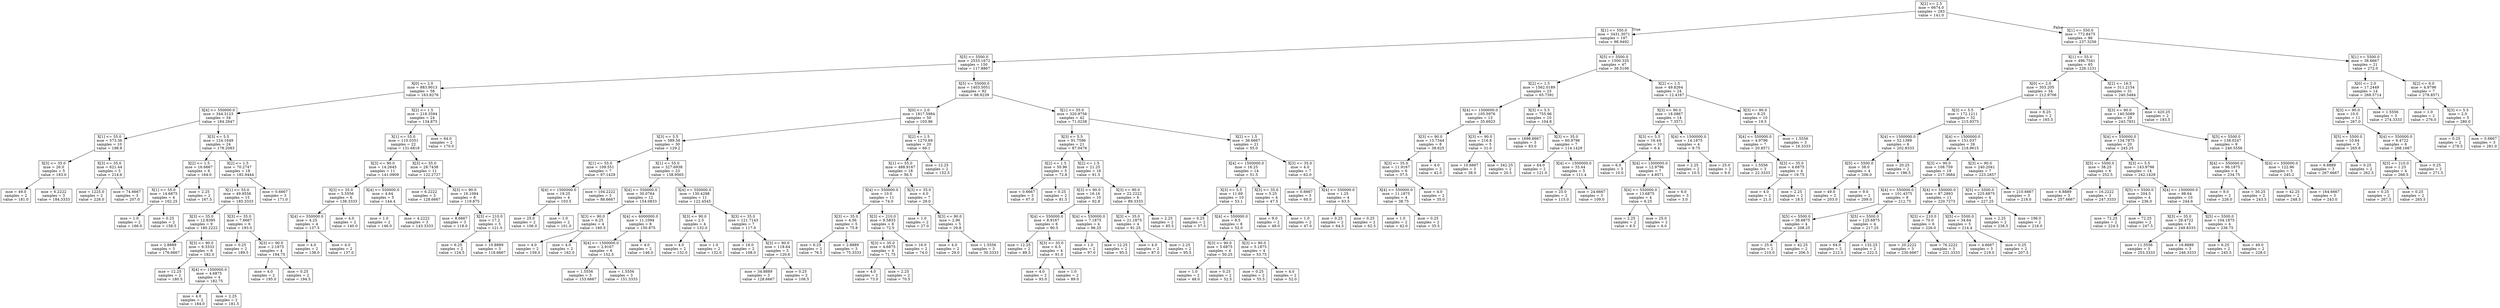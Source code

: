 digraph Tree {
node [shape=box] ;
0 [label="X[2] <= 2.5\nmse = 6674.0\nsamples = 283\nvalue = 141.0"] ;
1 [label="X[1] <= 550.0\nmse = 3431.3071\nsamples = 197\nvalue = 98.9492"] ;
0 -> 1 [labeldistance=2.5, labelangle=45, headlabel="True"] ;
2 [label="X[5] <= 5500.0\nmse = 2533.1672\nsamples = 150\nvalue = 117.8867"] ;
1 -> 2 ;
3 [label="X[0] <= 2.0\nmse = 883.9013\nsamples = 58\nvalue = 163.8276"] ;
2 -> 3 ;
4 [label="X[4] <= 550000.0\nmse = 344.3123\nsamples = 34\nvalue = 184.2647"] ;
3 -> 4 ;
5 [label="X[1] <= 55.0\nmse = 573.36\nsamples = 10\nvalue = 198.8"] ;
4 -> 5 ;
6 [label="X[3] <= 35.0\nmse = 26.0\nsamples = 5\nvalue = 183.0"] ;
5 -> 6 ;
7 [label="mse = 49.0\nsamples = 2\nvalue = 181.0"] ;
6 -> 7 ;
8 [label="mse = 6.2222\nsamples = 3\nvalue = 184.3333"] ;
6 -> 8 ;
9 [label="X[3] <= 35.0\nmse = 621.44\nsamples = 5\nvalue = 214.6"] ;
5 -> 9 ;
10 [label="mse = 1225.0\nsamples = 2\nvalue = 226.0"] ;
9 -> 10 ;
11 [label="mse = 74.6667\nsamples = 3\nvalue = 207.0"] ;
9 -> 11 ;
12 [label="X[3] <= 5.5\nmse = 124.1649\nsamples = 24\nvalue = 178.2083"] ;
4 -> 12 ;
13 [label="X[2] <= 1.5\nmse = 16.6667\nsamples = 6\nvalue = 164.0"] ;
12 -> 13 ;
14 [label="X[1] <= 55.0\nmse = 14.6875\nsamples = 4\nvalue = 162.25"] ;
13 -> 14 ;
15 [label="mse = 1.0\nsamples = 2\nvalue = 166.0"] ;
14 -> 15 ;
16 [label="mse = 0.25\nsamples = 2\nvalue = 158.5"] ;
14 -> 16 ;
17 [label="mse = 2.25\nsamples = 2\nvalue = 167.5"] ;
13 -> 17 ;
18 [label="X[2] <= 1.5\nmse = 70.2747\nsamples = 18\nvalue = 182.9444"] ;
12 -> 18 ;
19 [label="X[1] <= 55.0\nmse = 49.9556\nsamples = 15\nvalue = 185.3333"] ;
18 -> 19 ;
20 [label="X[3] <= 35.0\nmse = 12.8395\nsamples = 9\nvalue = 180.2222"] ;
19 -> 20 ;
21 [label="mse = 2.8889\nsamples = 3\nvalue = 176.6667"] ;
20 -> 21 ;
22 [label="X[3] <= 90.0\nmse = 8.3333\nsamples = 6\nvalue = 182.0"] ;
20 -> 22 ;
23 [label="mse = 12.25\nsamples = 2\nvalue = 180.5"] ;
22 -> 23 ;
24 [label="X[4] <= 1500000.0\nmse = 4.6875\nsamples = 4\nvalue = 182.75"] ;
22 -> 24 ;
25 [label="mse = 4.0\nsamples = 2\nvalue = 184.0"] ;
24 -> 25 ;
26 [label="mse = 2.25\nsamples = 2\nvalue = 181.5"] ;
24 -> 26 ;
27 [label="X[3] <= 35.0\nmse = 7.6667\nsamples = 6\nvalue = 193.0"] ;
19 -> 27 ;
28 [label="mse = 0.25\nsamples = 2\nvalue = 189.5"] ;
27 -> 28 ;
29 [label="X[3] <= 90.0\nmse = 2.1875\nsamples = 4\nvalue = 194.75"] ;
27 -> 29 ;
30 [label="mse = 4.0\nsamples = 2\nvalue = 195.0"] ;
29 -> 30 ;
31 [label="mse = 0.25\nsamples = 2\nvalue = 194.5"] ;
29 -> 31 ;
32 [label="mse = 0.6667\nsamples = 3\nvalue = 171.0"] ;
18 -> 32 ;
33 [label="X[2] <= 1.5\nmse = 218.3594\nsamples = 24\nvalue = 134.875"] ;
3 -> 33 ;
34 [label="X[1] <= 55.0\nmse = 110.0351\nsamples = 22\nvalue = 131.6818"] ;
33 -> 34 ;
35 [label="X[3] <= 90.0\nmse = 14.2645\nsamples = 11\nvalue = 141.0909"] ;
34 -> 35 ;
36 [label="X[3] <= 35.0\nmse = 5.5556\nsamples = 6\nvalue = 138.3333"] ;
35 -> 36 ;
37 [label="X[4] <= 550000.0\nmse = 4.25\nsamples = 4\nvalue = 137.5"] ;
36 -> 37 ;
38 [label="mse = 4.0\nsamples = 2\nvalue = 138.0"] ;
37 -> 38 ;
39 [label="mse = 4.0\nsamples = 2\nvalue = 137.0"] ;
37 -> 39 ;
40 [label="mse = 4.0\nsamples = 2\nvalue = 140.0"] ;
36 -> 40 ;
41 [label="X[4] <= 550000.0\nmse = 4.64\nsamples = 5\nvalue = 144.4"] ;
35 -> 41 ;
42 [label="mse = 1.0\nsamples = 2\nvalue = 146.0"] ;
41 -> 42 ;
43 [label="mse = 4.2222\nsamples = 3\nvalue = 143.3333"] ;
41 -> 43 ;
44 [label="X[3] <= 35.0\nmse = 28.7438\nsamples = 11\nvalue = 122.2727"] ;
34 -> 44 ;
45 [label="mse = 6.2222\nsamples = 3\nvalue = 128.6667"] ;
44 -> 45 ;
46 [label="X[3] <= 90.0\nmse = 16.1094\nsamples = 8\nvalue = 119.875"] ;
44 -> 46 ;
47 [label="mse = 8.6667\nsamples = 3\nvalue = 118.0"] ;
46 -> 47 ;
48 [label="X[3] <= 210.0\nmse = 17.2\nsamples = 5\nvalue = 121.0"] ;
46 -> 48 ;
49 [label="mse = 6.25\nsamples = 2\nvalue = 124.5"] ;
48 -> 49 ;
50 [label="mse = 10.8889\nsamples = 3\nvalue = 118.6667"] ;
48 -> 50 ;
51 [label="mse = 64.0\nsamples = 2\nvalue = 170.0"] ;
33 -> 51 ;
52 [label="X[5] <= 55000.0\nmse = 1403.5051\nsamples = 92\nvalue = 88.9239"] ;
2 -> 52 ;
53 [label="X[0] <= 2.0\nmse = 1817.5984\nsamples = 50\nvalue = 103.96"] ;
52 -> 53 ;
54 [label="X[3] <= 5.5\nmse = 589.56\nsamples = 30\nvalue = 129.2"] ;
53 -> 54 ;
55 [label="X[1] <= 55.0\nmse = 109.551\nsamples = 7\nvalue = 97.1429"] ;
54 -> 55 ;
56 [label="X[4] <= 1500000.0\nmse = 19.25\nsamples = 4\nvalue = 103.5"] ;
55 -> 56 ;
57 [label="mse = 25.0\nsamples = 2\nvalue = 106.0"] ;
56 -> 57 ;
58 [label="mse = 1.0\nsamples = 2\nvalue = 101.0"] ;
56 -> 58 ;
59 [label="mse = 104.2222\nsamples = 3\nvalue = 88.6667"] ;
55 -> 59 ;
60 [label="X[1] <= 55.0\nmse = 327.6938\nsamples = 23\nvalue = 138.9565"] ;
54 -> 60 ;
61 [label="X[4] <= 550000.0\nmse = 30.0764\nsamples = 12\nvalue = 154.0833"] ;
60 -> 61 ;
62 [label="X[3] <= 90.0\nmse = 6.25\nsamples = 4\nvalue = 160.5"] ;
61 -> 62 ;
63 [label="mse = 4.0\nsamples = 2\nvalue = 159.0"] ;
62 -> 63 ;
64 [label="mse = 4.0\nsamples = 2\nvalue = 162.0"] ;
62 -> 64 ;
65 [label="X[4] <= 6000000.0\nmse = 11.1094\nsamples = 8\nvalue = 150.875"] ;
61 -> 65 ;
66 [label="X[4] <= 1500000.0\nmse = 2.9167\nsamples = 6\nvalue = 152.5"] ;
65 -> 66 ;
67 [label="mse = 1.5556\nsamples = 3\nvalue = 153.6667"] ;
66 -> 67 ;
68 [label="mse = 1.5556\nsamples = 3\nvalue = 151.3333"] ;
66 -> 68 ;
69 [label="mse = 4.0\nsamples = 2\nvalue = 146.0"] ;
65 -> 69 ;
70 [label="X[4] <= 550000.0\nmse = 130.4298\nsamples = 11\nvalue = 122.4545"] ;
60 -> 70 ;
71 [label="X[3] <= 90.0\nmse = 2.5\nsamples = 4\nvalue = 132.0"] ;
70 -> 71 ;
72 [label="mse = 4.0\nsamples = 2\nvalue = 132.0"] ;
71 -> 72 ;
73 [label="mse = 1.0\nsamples = 2\nvalue = 132.0"] ;
71 -> 73 ;
74 [label="X[3] <= 35.0\nmse = 121.7143\nsamples = 7\nvalue = 117.0"] ;
70 -> 74 ;
75 [label="mse = 16.0\nsamples = 2\nvalue = 108.0"] ;
74 -> 75 ;
76 [label="X[3] <= 90.0\nmse = 118.64\nsamples = 5\nvalue = 120.6"] ;
74 -> 76 ;
77 [label="mse = 34.8889\nsamples = 3\nvalue = 128.6667"] ;
76 -> 77 ;
78 [label="mse = 0.25\nsamples = 2\nvalue = 108.5"] ;
76 -> 78 ;
79 [label="X[2] <= 1.5\nmse = 1270.69\nsamples = 20\nvalue = 66.1"] ;
53 -> 79 ;
80 [label="X[1] <= 55.0\nmse = 488.9167\nsamples = 18\nvalue = 56.5"] ;
79 -> 80 ;
81 [label="X[4] <= 550000.0\nmse = 10.0\nsamples = 11\nvalue = 74.0"] ;
80 -> 81 ;
82 [label="X[3] <= 35.0\nmse = 4.56\nsamples = 5\nvalue = 75.8"] ;
81 -> 82 ;
83 [label="mse = 6.25\nsamples = 2\nvalue = 76.5"] ;
82 -> 83 ;
84 [label="mse = 2.8889\nsamples = 3\nvalue = 75.3333"] ;
82 -> 84 ;
85 [label="X[3] <= 210.0\nmse = 9.5833\nsamples = 6\nvalue = 72.5"] ;
81 -> 85 ;
86 [label="X[3] <= 35.0\nmse = 4.6875\nsamples = 4\nvalue = 71.75"] ;
85 -> 86 ;
87 [label="mse = 4.0\nsamples = 2\nvalue = 73.0"] ;
86 -> 87 ;
88 [label="mse = 2.25\nsamples = 2\nvalue = 70.5"] ;
86 -> 88 ;
89 [label="mse = 16.0\nsamples = 2\nvalue = 74.0"] ;
85 -> 89 ;
90 [label="X[3] <= 35.0\nmse = 4.0\nsamples = 7\nvalue = 29.0"] ;
80 -> 90 ;
91 [label="mse = 1.0\nsamples = 2\nvalue = 27.0"] ;
90 -> 91 ;
92 [label="X[3] <= 90.0\nmse = 2.96\nsamples = 5\nvalue = 29.8"] ;
90 -> 92 ;
93 [label="mse = 4.0\nsamples = 2\nvalue = 29.0"] ;
92 -> 93 ;
94 [label="mse = 1.5556\nsamples = 3\nvalue = 30.3333"] ;
92 -> 94 ;
95 [label="mse = 12.25\nsamples = 2\nvalue = 152.5"] ;
79 -> 95 ;
96 [label="X[1] <= 55.0\nmse = 320.9756\nsamples = 42\nvalue = 71.0238"] ;
52 -> 96 ;
97 [label="X[3] <= 5.5\nmse = 91.7596\nsamples = 21\nvalue = 87.0476"] ;
96 -> 97 ;
98 [label="X[2] <= 1.5\nmse = 50.96\nsamples = 5\nvalue = 72.8"] ;
97 -> 98 ;
99 [label="mse = 0.6667\nsamples = 3\nvalue = 67.0"] ;
98 -> 99 ;
100 [label="mse = 0.25\nsamples = 2\nvalue = 81.5"] ;
98 -> 100 ;
101 [label="X[2] <= 1.5\nmse = 21.25\nsamples = 16\nvalue = 91.5"] ;
97 -> 101 ;
102 [label="X[3] <= 90.0\nmse = 16.16\nsamples = 10\nvalue = 92.8"] ;
101 -> 102 ;
103 [label="X[4] <= 550000.0\nmse = 8.9167\nsamples = 6\nvalue = 90.5"] ;
102 -> 103 ;
104 [label="mse = 12.25\nsamples = 2\nvalue = 89.5"] ;
103 -> 104 ;
105 [label="X[3] <= 35.0\nmse = 6.5\nsamples = 4\nvalue = 91.0"] ;
103 -> 105 ;
106 [label="mse = 4.0\nsamples = 2\nvalue = 93.0"] ;
105 -> 106 ;
107 [label="mse = 1.0\nsamples = 2\nvalue = 89.0"] ;
105 -> 107 ;
108 [label="X[4] <= 550000.0\nmse = 7.1875\nsamples = 4\nvalue = 96.25"] ;
102 -> 108 ;
109 [label="mse = 1.0\nsamples = 2\nvalue = 97.0"] ;
108 -> 109 ;
110 [label="mse = 12.25\nsamples = 2\nvalue = 95.5"] ;
108 -> 110 ;
111 [label="X[3] <= 90.0\nmse = 22.2222\nsamples = 6\nvalue = 89.3333"] ;
101 -> 111 ;
112 [label="X[3] <= 35.0\nmse = 21.1875\nsamples = 4\nvalue = 91.25"] ;
111 -> 112 ;
113 [label="mse = 4.0\nsamples = 2\nvalue = 87.0"] ;
112 -> 113 ;
114 [label="mse = 2.25\nsamples = 2\nvalue = 95.5"] ;
112 -> 114 ;
115 [label="mse = 2.25\nsamples = 2\nvalue = 85.5"] ;
111 -> 115 ;
116 [label="X[2] <= 1.5\nmse = 36.6667\nsamples = 21\nvalue = 55.0"] ;
96 -> 116 ;
117 [label="X[4] <= 1500000.0\nmse = 16.25\nsamples = 14\nvalue = 51.5"] ;
116 -> 117 ;
118 [label="X[3] <= 5.5\nmse = 11.69\nsamples = 10\nvalue = 53.1"] ;
117 -> 118 ;
119 [label="mse = 0.25\nsamples = 2\nvalue = 57.5"] ;
118 -> 119 ;
120 [label="X[4] <= 550000.0\nmse = 8.5\nsamples = 8\nvalue = 52.0"] ;
118 -> 120 ;
121 [label="X[3] <= 90.0\nmse = 5.6875\nsamples = 4\nvalue = 50.25"] ;
120 -> 121 ;
122 [label="mse = 1.0\nsamples = 2\nvalue = 48.0"] ;
121 -> 122 ;
123 [label="mse = 0.25\nsamples = 2\nvalue = 52.5"] ;
121 -> 123 ;
124 [label="X[3] <= 90.0\nmse = 5.1875\nsamples = 4\nvalue = 53.75"] ;
120 -> 124 ;
125 [label="mse = 0.25\nsamples = 2\nvalue = 55.5"] ;
124 -> 125 ;
126 [label="mse = 4.0\nsamples = 2\nvalue = 52.0"] ;
124 -> 126 ;
127 [label="X[3] <= 35.0\nmse = 5.25\nsamples = 4\nvalue = 47.5"] ;
117 -> 127 ;
128 [label="mse = 9.0\nsamples = 2\nvalue = 48.0"] ;
127 -> 128 ;
129 [label="mse = 1.0\nsamples = 2\nvalue = 47.0"] ;
127 -> 129 ;
130 [label="X[3] <= 35.0\nmse = 4.0\nsamples = 7\nvalue = 62.0"] ;
116 -> 130 ;
131 [label="mse = 0.6667\nsamples = 3\nvalue = 60.0"] ;
130 -> 131 ;
132 [label="X[4] <= 550000.0\nmse = 1.25\nsamples = 4\nvalue = 63.5"] ;
130 -> 132 ;
133 [label="mse = 0.25\nsamples = 2\nvalue = 64.5"] ;
132 -> 133 ;
134 [label="mse = 0.25\nsamples = 2\nvalue = 62.5"] ;
132 -> 134 ;
135 [label="X[5] <= 5500.0\nmse = 1500.335\nsamples = 47\nvalue = 38.5106"] ;
1 -> 135 ;
136 [label="X[2] <= 1.5\nmse = 1562.0189\nsamples = 23\nvalue = 65.7391"] ;
135 -> 136 ;
137 [label="X[4] <= 1500000.0\nmse = 105.5976\nsamples = 13\nvalue = 35.6923"] ;
136 -> 137 ;
138 [label="X[3] <= 90.0\nmse = 13.7344\nsamples = 8\nvalue = 38.625"] ;
137 -> 138 ;
139 [label="X[3] <= 35.0\nmse = 11.9167\nsamples = 6\nvalue = 37.5"] ;
138 -> 139 ;
140 [label="X[4] <= 550000.0\nmse = 11.1875\nsamples = 4\nvalue = 38.75"] ;
139 -> 140 ;
141 [label="mse = 1.0\nsamples = 2\nvalue = 42.0"] ;
140 -> 141 ;
142 [label="mse = 0.25\nsamples = 2\nvalue = 35.5"] ;
140 -> 142 ;
143 [label="mse = 4.0\nsamples = 2\nvalue = 35.0"] ;
139 -> 143 ;
144 [label="mse = 4.0\nsamples = 2\nvalue = 42.0"] ;
138 -> 144 ;
145 [label="X[3] <= 90.0\nmse = 216.8\nsamples = 5\nvalue = 31.0"] ;
137 -> 145 ;
146 [label="mse = 10.6667\nsamples = 3\nvalue = 38.0"] ;
145 -> 146 ;
147 [label="mse = 342.25\nsamples = 2\nvalue = 20.5"] ;
145 -> 147 ;
148 [label="X[3] <= 5.5\nmse = 755.96\nsamples = 10\nvalue = 104.8"] ;
136 -> 148 ;
149 [label="mse = 1698.6667\nsamples = 3\nvalue = 83.0"] ;
148 -> 149 ;
150 [label="X[3] <= 35.0\nmse = 60.9796\nsamples = 7\nvalue = 114.1429"] ;
148 -> 150 ;
151 [label="mse = 64.0\nsamples = 2\nvalue = 121.0"] ;
150 -> 151 ;
152 [label="X[4] <= 1500000.0\nmse = 33.44\nsamples = 5\nvalue = 111.4"] ;
150 -> 152 ;
153 [label="mse = 25.0\nsamples = 2\nvalue = 115.0"] ;
152 -> 153 ;
154 [label="mse = 24.6667\nsamples = 3\nvalue = 109.0"] ;
152 -> 154 ;
155 [label="X[2] <= 1.5\nmse = 49.8264\nsamples = 24\nvalue = 12.4167"] ;
135 -> 155 ;
156 [label="X[3] <= 90.0\nmse = 18.0867\nsamples = 14\nvalue = 7.3571"] ;
155 -> 156 ;
157 [label="X[3] <= 5.5\nmse = 16.44\nsamples = 10\nvalue = 6.4"] ;
156 -> 157 ;
158 [label="mse = 6.0\nsamples = 3\nvalue = 10.0"] ;
157 -> 158 ;
159 [label="X[4] <= 1500000.0\nmse = 12.9796\nsamples = 7\nvalue = 4.8571"] ;
157 -> 159 ;
160 [label="X[4] <= 550000.0\nmse = 13.6875\nsamples = 4\nvalue = 6.25"] ;
159 -> 160 ;
161 [label="mse = 2.25\nsamples = 2\nvalue = 6.5"] ;
160 -> 161 ;
162 [label="mse = 25.0\nsamples = 2\nvalue = 6.0"] ;
160 -> 162 ;
163 [label="mse = 6.0\nsamples = 3\nvalue = 3.0"] ;
159 -> 163 ;
164 [label="X[4] <= 1500000.0\nmse = 14.1875\nsamples = 4\nvalue = 9.75"] ;
156 -> 164 ;
165 [label="mse = 2.25\nsamples = 2\nvalue = 10.5"] ;
164 -> 165 ;
166 [label="mse = 25.0\nsamples = 2\nvalue = 9.0"] ;
164 -> 166 ;
167 [label="X[3] <= 90.0\nmse = 8.25\nsamples = 10\nvalue = 19.5"] ;
155 -> 167 ;
168 [label="X[4] <= 550000.0\nmse = 4.9796\nsamples = 7\nvalue = 20.8571"] ;
167 -> 168 ;
169 [label="mse = 1.5556\nsamples = 3\nvalue = 22.3333"] ;
168 -> 169 ;
170 [label="X[3] <= 35.0\nmse = 4.6875\nsamples = 4\nvalue = 19.75"] ;
168 -> 170 ;
171 [label="mse = 4.0\nsamples = 2\nvalue = 21.0"] ;
170 -> 171 ;
172 [label="mse = 2.25\nsamples = 2\nvalue = 18.5"] ;
170 -> 172 ;
173 [label="mse = 1.5556\nsamples = 3\nvalue = 16.3333"] ;
167 -> 173 ;
174 [label="X[1] <= 550.0\nmse = 772.8475\nsamples = 86\nvalue = 237.3256"] ;
0 -> 174 [labeldistance=2.5, labelangle=-45, headlabel="False"] ;
175 [label="X[1] <= 55.0\nmse = 496.7541\nsamples = 65\nvalue = 226.1231"] ;
174 -> 175 ;
176 [label="X[0] <= 2.0\nmse = 303.205\nsamples = 34\nvalue = 212.9706"] ;
175 -> 176 ;
177 [label="X[3] <= 5.5\nmse = 172.1211\nsamples = 32\nvalue = 215.9375"] ;
176 -> 177 ;
178 [label="X[4] <= 1500000.0\nmse = 52.1389\nsamples = 6\nvalue = 202.8333"] ;
177 -> 178 ;
179 [label="X[5] <= 5500.0\nmse = 38.0\nsamples = 4\nvalue = 206.0"] ;
178 -> 179 ;
180 [label="mse = 49.0\nsamples = 2\nvalue = 203.0"] ;
179 -> 180 ;
181 [label="mse = 9.0\nsamples = 2\nvalue = 209.0"] ;
179 -> 181 ;
182 [label="mse = 20.25\nsamples = 2\nvalue = 196.5"] ;
178 -> 182 ;
183 [label="X[4] <= 1500000.0\nmse = 151.037\nsamples = 26\nvalue = 218.9615"] ;
177 -> 183 ;
184 [label="X[3] <= 90.0\nmse = 108.759\nsamples = 19\nvalue = 217.3684"] ;
183 -> 184 ;
185 [label="X[4] <= 550000.0\nmse = 101.4375\nsamples = 8\nvalue = 212.75"] ;
184 -> 185 ;
186 [label="X[5] <= 5500.0\nmse = 36.6875\nsamples = 4\nvalue = 208.25"] ;
185 -> 186 ;
187 [label="mse = 25.0\nsamples = 2\nvalue = 210.0"] ;
186 -> 187 ;
188 [label="mse = 42.25\nsamples = 2\nvalue = 206.5"] ;
186 -> 188 ;
189 [label="X[5] <= 5500.0\nmse = 125.6875\nsamples = 4\nvalue = 217.25"] ;
185 -> 189 ;
190 [label="mse = 64.0\nsamples = 2\nvalue = 212.0"] ;
189 -> 190 ;
191 [label="mse = 132.25\nsamples = 2\nvalue = 222.5"] ;
189 -> 191 ;
192 [label="X[4] <= 550000.0\nmse = 87.2893\nsamples = 11\nvalue = 220.7273"] ;
184 -> 192 ;
193 [label="X[3] <= 210.0\nmse = 70.0\nsamples = 6\nvalue = 226.0"] ;
192 -> 193 ;
194 [label="mse = 20.2222\nsamples = 3\nvalue = 230.6667"] ;
193 -> 194 ;
195 [label="mse = 76.2222\nsamples = 3\nvalue = 221.3333"] ;
193 -> 195 ;
196 [label="X[5] <= 5500.0\nmse = 34.64\nsamples = 5\nvalue = 214.4"] ;
192 -> 196 ;
197 [label="mse = 4.6667\nsamples = 3\nvalue = 219.0"] ;
196 -> 197 ;
198 [label="mse = 0.25\nsamples = 2\nvalue = 207.5"] ;
196 -> 198 ;
199 [label="X[3] <= 90.0\nmse = 240.2041\nsamples = 7\nvalue = 223.2857"] ;
183 -> 199 ;
200 [label="X[5] <= 5500.0\nmse = 225.6875\nsamples = 4\nvalue = 227.25"] ;
199 -> 200 ;
201 [label="mse = 2.25\nsamples = 2\nvalue = 238.5"] ;
200 -> 201 ;
202 [label="mse = 196.0\nsamples = 2\nvalue = 216.0"] ;
200 -> 202 ;
203 [label="mse = 210.6667\nsamples = 3\nvalue = 218.0"] ;
199 -> 203 ;
204 [label="mse = 6.25\nsamples = 2\nvalue = 165.5"] ;
176 -> 204 ;
205 [label="X[2] <= 16.5\nmse = 311.2154\nsamples = 31\nvalue = 240.5484"] ;
175 -> 205 ;
206 [label="X[3] <= 90.0\nmse = 140.5089\nsamples = 29\nvalue = 243.7931"] ;
205 -> 206 ;
207 [label="X[4] <= 550000.0\nmse = 134.7875\nsamples = 20\nvalue = 245.25"] ;
206 -> 207 ;
208 [label="X[5] <= 5500.0\nmse = 38.25\nsamples = 6\nvalue = 252.5"] ;
207 -> 208 ;
209 [label="mse = 6.8889\nsamples = 3\nvalue = 257.6667"] ;
208 -> 209 ;
210 [label="mse = 16.2222\nsamples = 3\nvalue = 247.3333"] ;
208 -> 210 ;
211 [label="X[3] <= 5.5\nmse = 143.9796\nsamples = 14\nvalue = 242.1429"] ;
207 -> 211 ;
212 [label="X[5] <= 5500.0\nmse = 204.5\nsamples = 4\nvalue = 236.0"] ;
211 -> 212 ;
213 [label="mse = 72.25\nsamples = 2\nvalue = 224.5"] ;
212 -> 213 ;
214 [label="mse = 72.25\nsamples = 2\nvalue = 247.5"] ;
212 -> 214 ;
215 [label="X[4] <= 1500000.0\nmse = 98.64\nsamples = 10\nvalue = 244.6"] ;
211 -> 215 ;
216 [label="X[3] <= 35.0\nmse = 26.4722\nsamples = 6\nvalue = 249.8333"] ;
215 -> 216 ;
217 [label="mse = 11.5556\nsamples = 3\nvalue = 253.3333"] ;
216 -> 217 ;
218 [label="mse = 16.8889\nsamples = 3\nvalue = 246.3333"] ;
216 -> 218 ;
219 [label="X[5] <= 5500.0\nmse = 104.1875\nsamples = 4\nvalue = 236.75"] ;
215 -> 219 ;
220 [label="mse = 6.25\nsamples = 2\nvalue = 245.5"] ;
219 -> 220 ;
221 [label="mse = 49.0\nsamples = 2\nvalue = 228.0"] ;
219 -> 221 ;
222 [label="X[5] <= 5500.0\nmse = 138.0247\nsamples = 9\nvalue = 240.5556"] ;
206 -> 222 ;
223 [label="X[4] <= 550000.0\nmse = 96.1875\nsamples = 4\nvalue = 234.75"] ;
222 -> 223 ;
224 [label="mse = 9.0\nsamples = 2\nvalue = 226.0"] ;
223 -> 224 ;
225 [label="mse = 30.25\nsamples = 2\nvalue = 243.5"] ;
223 -> 225 ;
226 [label="X[4] <= 550000.0\nmse = 122.96\nsamples = 5\nvalue = 245.2"] ;
222 -> 226 ;
227 [label="mse = 42.25\nsamples = 2\nvalue = 248.5"] ;
226 -> 227 ;
228 [label="mse = 164.6667\nsamples = 3\nvalue = 243.0"] ;
226 -> 228 ;
229 [label="mse = 420.25\nsamples = 2\nvalue = 193.5"] ;
205 -> 229 ;
230 [label="X[1] <= 5500.0\nmse = 36.6667\nsamples = 21\nvalue = 272.0"] ;
174 -> 230 ;
231 [label="X[0] <= 2.0\nmse = 17.2449\nsamples = 14\nvalue = 268.5714"] ;
230 -> 231 ;
232 [label="X[3] <= 90.0\nmse = 10.0\nsamples = 11\nvalue = 267.0"] ;
231 -> 232 ;
233 [label="X[5] <= 5500.0\nmse = 10.64\nsamples = 5\nvalue = 265.6"] ;
232 -> 233 ;
234 [label="mse = 6.8889\nsamples = 3\nvalue = 267.6667"] ;
233 -> 234 ;
235 [label="mse = 0.25\nsamples = 2\nvalue = 262.5"] ;
233 -> 235 ;
236 [label="X[4] <= 550000.0\nmse = 6.4722\nsamples = 6\nvalue = 268.1667"] ;
232 -> 236 ;
237 [label="X[3] <= 210.0\nmse = 1.25\nsamples = 4\nvalue = 266.5"] ;
236 -> 237 ;
238 [label="mse = 0.25\nsamples = 2\nvalue = 267.5"] ;
237 -> 238 ;
239 [label="mse = 0.25\nsamples = 2\nvalue = 265.5"] ;
237 -> 239 ;
240 [label="mse = 0.25\nsamples = 2\nvalue = 271.5"] ;
236 -> 240 ;
241 [label="mse = 1.5556\nsamples = 3\nvalue = 274.3333"] ;
231 -> 241 ;
242 [label="X[2] <= 6.0\nmse = 4.9796\nsamples = 7\nvalue = 278.8571"] ;
230 -> 242 ;
243 [label="mse = 1.0\nsamples = 2\nvalue = 276.0"] ;
242 -> 243 ;
244 [label="X[3] <= 5.5\nmse = 2.0\nsamples = 5\nvalue = 280.0"] ;
242 -> 244 ;
245 [label="mse = 0.25\nsamples = 2\nvalue = 278.5"] ;
244 -> 245 ;
246 [label="mse = 0.6667\nsamples = 3\nvalue = 281.0"] ;
244 -> 246 ;
}